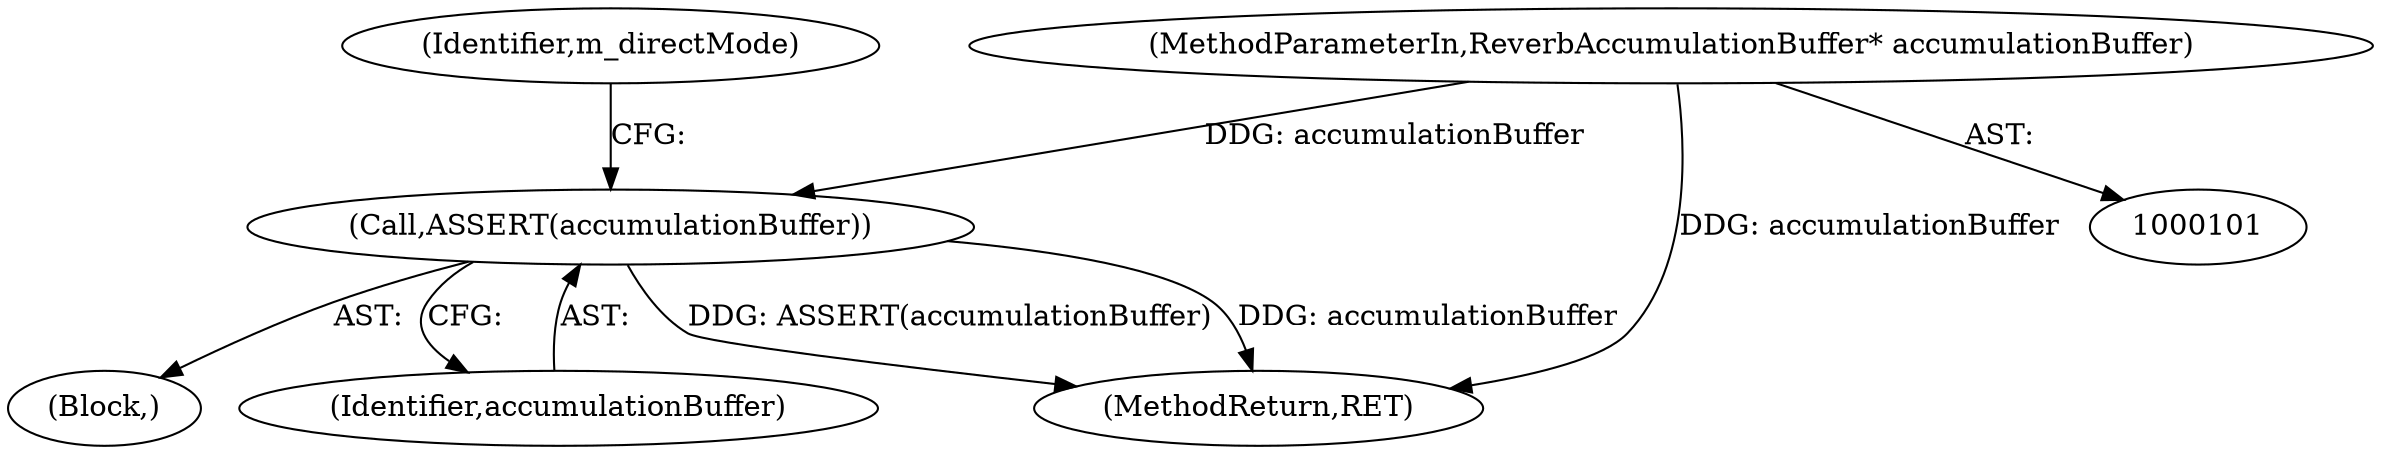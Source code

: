 digraph "0_Chrome_6bdf46c517fd12674ffc61d827dc8987e67f0334@pointer" {
"1000115" [label="(Call,ASSERT(accumulationBuffer))"];
"1000110" [label="(MethodParameterIn,ReverbAccumulationBuffer* accumulationBuffer)"];
"1000112" [label="(Block,)"];
"1000110" [label="(MethodParameterIn,ReverbAccumulationBuffer* accumulationBuffer)"];
"1000115" [label="(Call,ASSERT(accumulationBuffer))"];
"1000119" [label="(Identifier,m_directMode)"];
"1000116" [label="(Identifier,accumulationBuffer)"];
"1000238" [label="(MethodReturn,RET)"];
"1000115" -> "1000112"  [label="AST: "];
"1000115" -> "1000116"  [label="CFG: "];
"1000116" -> "1000115"  [label="AST: "];
"1000119" -> "1000115"  [label="CFG: "];
"1000115" -> "1000238"  [label="DDG: ASSERT(accumulationBuffer)"];
"1000115" -> "1000238"  [label="DDG: accumulationBuffer"];
"1000110" -> "1000115"  [label="DDG: accumulationBuffer"];
"1000110" -> "1000101"  [label="AST: "];
"1000110" -> "1000238"  [label="DDG: accumulationBuffer"];
}
